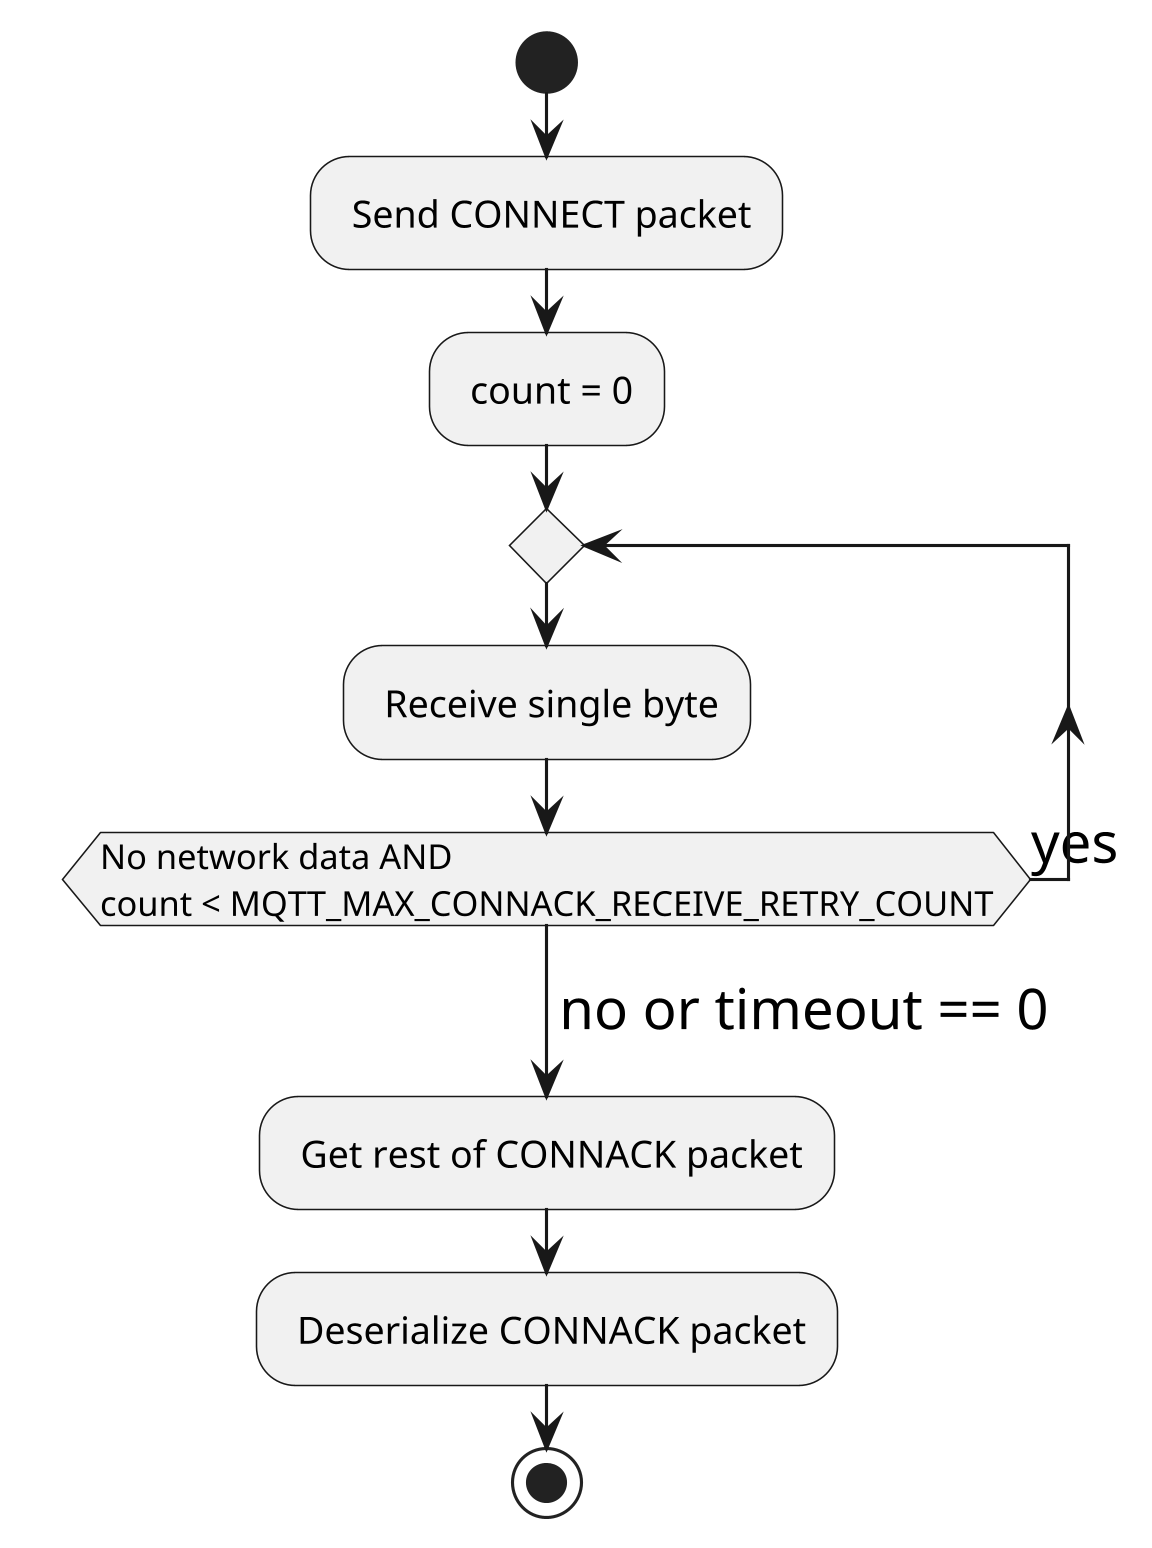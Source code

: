 @startuml
skinparam dpi 300
skinparam ArrowFontSize 18

start
: Send CONNECT packet;
: count = 0;

repeat
	: Receive single byte;
repeat while (No network data AND \ncount < MQTT_MAX_CONNACK_RECEIVE_RETRY_COUNT) is (yes)
-> no or timeout == 0;

: Get rest of CONNACK packet;
: Deserialize CONNACK packet;
stop

@enduml
